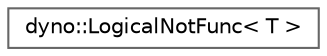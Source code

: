 digraph "Graphical Class Hierarchy"
{
 // LATEX_PDF_SIZE
  bgcolor="transparent";
  edge [fontname=Helvetica,fontsize=10,labelfontname=Helvetica,labelfontsize=10];
  node [fontname=Helvetica,fontsize=10,shape=box,height=0.2,width=0.4];
  rankdir="LR";
  Node0 [id="Node000000",label="dyno::LogicalNotFunc\< T \>",height=0.2,width=0.4,color="grey40", fillcolor="white", style="filled",URL="$structdyno_1_1_logical_not_func.html",tooltip=" "];
}
